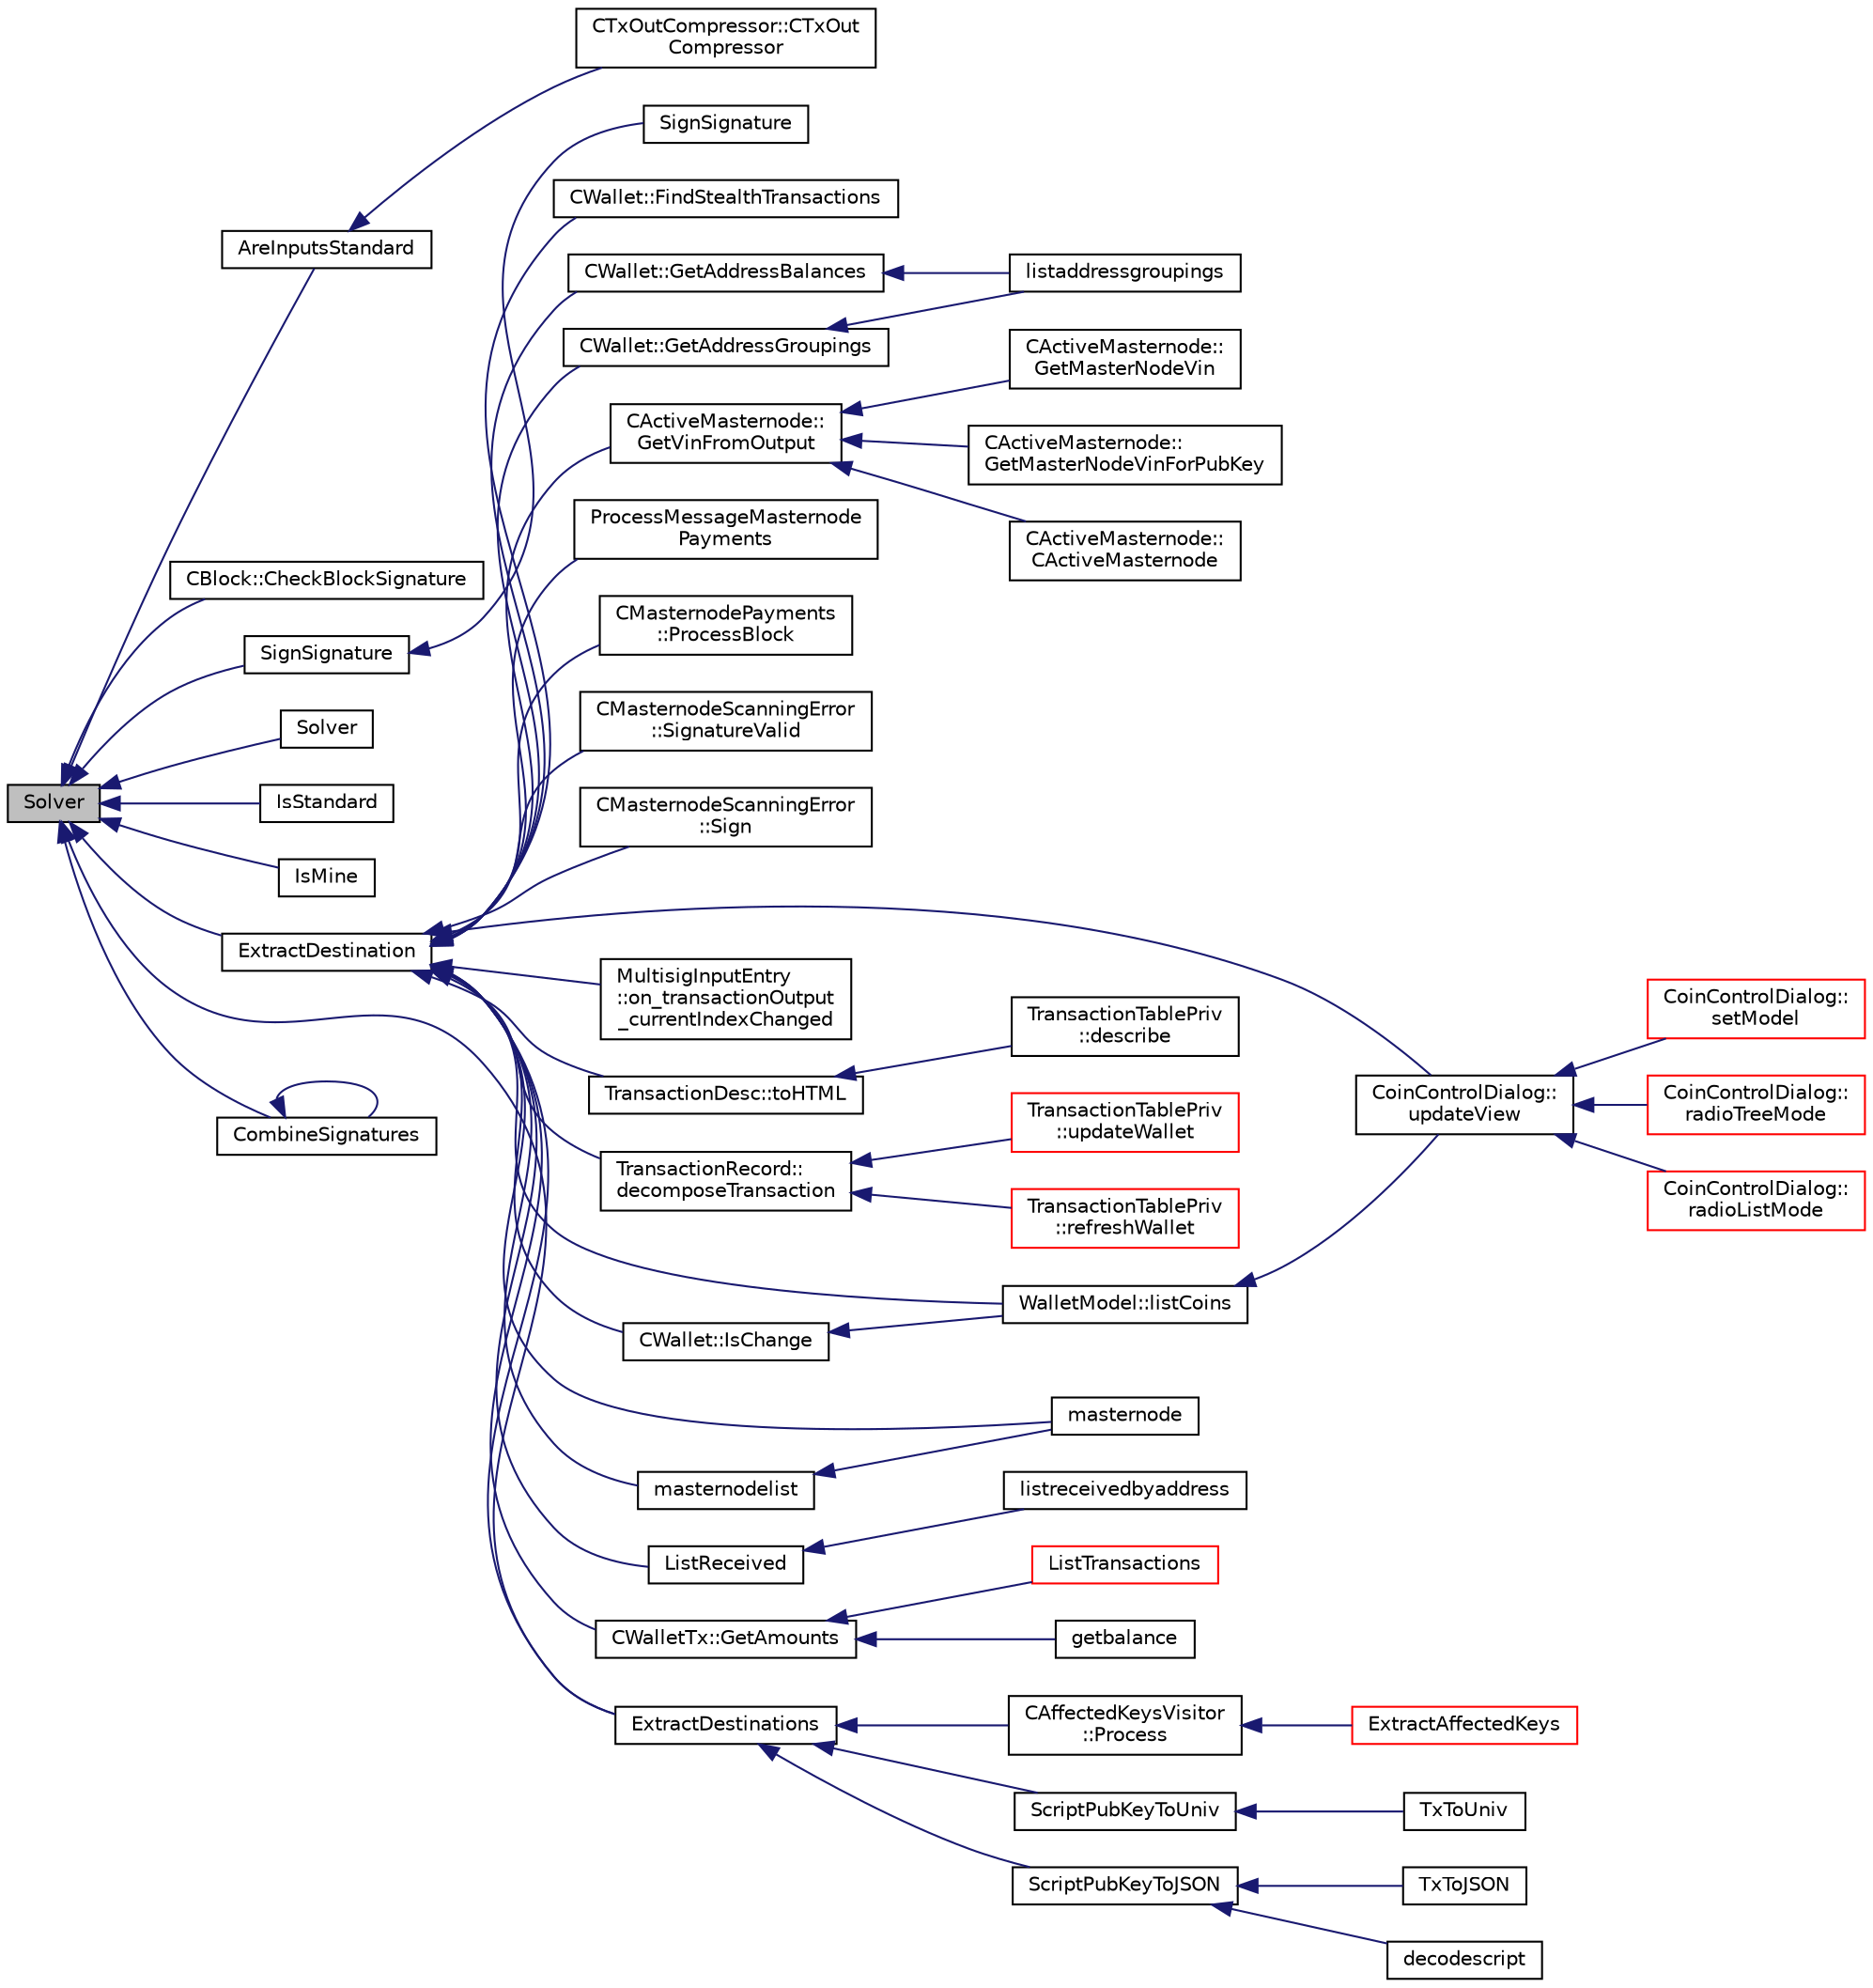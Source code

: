 digraph "Solver"
{
  edge [fontname="Helvetica",fontsize="10",labelfontname="Helvetica",labelfontsize="10"];
  node [fontname="Helvetica",fontsize="10",shape=record];
  rankdir="LR";
  Node427 [label="Solver",height=0.2,width=0.4,color="black", fillcolor="grey75", style="filled", fontcolor="black"];
  Node427 -> Node428 [dir="back",color="midnightblue",fontsize="10",style="solid",fontname="Helvetica"];
  Node428 [label="AreInputsStandard",height=0.2,width=0.4,color="black", fillcolor="white", style="filled",URL="$d4/dbf/main_8h.html#a29901e539b487e09c90ff90c7560bd9d",tooltip="Check for standard transaction types. "];
  Node428 -> Node429 [dir="back",color="midnightblue",fontsize="10",style="solid",fontname="Helvetica"];
  Node429 [label="CTxOutCompressor::CTxOut\lCompressor",height=0.2,width=0.4,color="black", fillcolor="white", style="filled",URL="$d9/d8d/class_c_tx_out_compressor.html#a38ef1033989cd003de65598620d15cea"];
  Node427 -> Node430 [dir="back",color="midnightblue",fontsize="10",style="solid",fontname="Helvetica"];
  Node430 [label="CBlock::CheckBlockSignature",height=0.2,width=0.4,color="black", fillcolor="white", style="filled",URL="$d3/d51/class_c_block.html#a2ff0deeda85c23cde1a78365d6fc6c2c"];
  Node427 -> Node431 [dir="back",color="midnightblue",fontsize="10",style="solid",fontname="Helvetica"];
  Node431 [label="SignSignature",height=0.2,width=0.4,color="black", fillcolor="white", style="filled",URL="$de/d7f/script_8h.html#aca7dc730fd42e706b2c912ba32b65a36"];
  Node431 -> Node432 [dir="back",color="midnightblue",fontsize="10",style="solid",fontname="Helvetica"];
  Node432 [label="SignSignature",height=0.2,width=0.4,color="black", fillcolor="white", style="filled",URL="$de/d7f/script_8h.html#a3aef640e90fdb0fa95a8e2cda0cf6c22"];
  Node427 -> Node433 [dir="back",color="midnightblue",fontsize="10",style="solid",fontname="Helvetica"];
  Node433 [label="Solver",height=0.2,width=0.4,color="black", fillcolor="white", style="filled",URL="$de/d7f/script_8h.html#a8e31b29d5a654a570c493f7aa9c3abd9"];
  Node427 -> Node434 [dir="back",color="midnightblue",fontsize="10",style="solid",fontname="Helvetica"];
  Node434 [label="IsStandard",height=0.2,width=0.4,color="black", fillcolor="white", style="filled",URL="$de/d7f/script_8h.html#abb2b48ecfd43dcb01e25d9d4c333a340"];
  Node427 -> Node435 [dir="back",color="midnightblue",fontsize="10",style="solid",fontname="Helvetica"];
  Node435 [label="IsMine",height=0.2,width=0.4,color="black", fillcolor="white", style="filled",URL="$de/d7f/script_8h.html#ae1531a999ac1bfa59d70cfc984f1266b"];
  Node427 -> Node436 [dir="back",color="midnightblue",fontsize="10",style="solid",fontname="Helvetica"];
  Node436 [label="ExtractDestination",height=0.2,width=0.4,color="black", fillcolor="white", style="filled",URL="$de/d7f/script_8h.html#a951f7e601746ae076afdf3169ecca2fc"];
  Node436 -> Node437 [dir="back",color="midnightblue",fontsize="10",style="solid",fontname="Helvetica"];
  Node437 [label="CActiveMasternode::\lGetVinFromOutput",height=0.2,width=0.4,color="black", fillcolor="white", style="filled",URL="$d9/d29/class_c_active_masternode.html#abc2ae1e24001f80ace4bbea2b6453944"];
  Node437 -> Node438 [dir="back",color="midnightblue",fontsize="10",style="solid",fontname="Helvetica"];
  Node438 [label="CActiveMasternode::\lGetMasterNodeVin",height=0.2,width=0.4,color="black", fillcolor="white", style="filled",URL="$d9/d29/class_c_active_masternode.html#adc93036b86ee9ef6abe5e0b783a51283"];
  Node437 -> Node439 [dir="back",color="midnightblue",fontsize="10",style="solid",fontname="Helvetica"];
  Node439 [label="CActiveMasternode::\lGetMasterNodeVinForPubKey",height=0.2,width=0.4,color="black", fillcolor="white", style="filled",URL="$d9/d29/class_c_active_masternode.html#ada17e6bbfd69a3acf166b49c10365da4"];
  Node437 -> Node440 [dir="back",color="midnightblue",fontsize="10",style="solid",fontname="Helvetica"];
  Node440 [label="CActiveMasternode::\lCActiveMasternode",height=0.2,width=0.4,color="black", fillcolor="white", style="filled",URL="$d9/d29/class_c_active_masternode.html#a7ffb946d1b2aad0054d3b3efce8c0543"];
  Node436 -> Node441 [dir="back",color="midnightblue",fontsize="10",style="solid",fontname="Helvetica"];
  Node441 [label="ProcessMessageMasternode\lPayments",height=0.2,width=0.4,color="black", fillcolor="white", style="filled",URL="$dc/d20/masternode-payments_8h.html#a8c28fb440d8031543d1de309e34c40f2"];
  Node436 -> Node442 [dir="back",color="midnightblue",fontsize="10",style="solid",fontname="Helvetica"];
  Node442 [label="CMasternodePayments\l::ProcessBlock",height=0.2,width=0.4,color="black", fillcolor="white", style="filled",URL="$dc/d9a/class_c_masternode_payments.html#aa23dfbc148f10f601e9771bfcffea441"];
  Node436 -> Node443 [dir="back",color="midnightblue",fontsize="10",style="solid",fontname="Helvetica"];
  Node443 [label="CMasternodeScanningError\l::SignatureValid",height=0.2,width=0.4,color="black", fillcolor="white", style="filled",URL="$d0/de7/class_c_masternode_scanning_error.html#ae90fca573f70f7faa4c9f3a5db145f36"];
  Node436 -> Node444 [dir="back",color="midnightblue",fontsize="10",style="solid",fontname="Helvetica"];
  Node444 [label="CMasternodeScanningError\l::Sign",height=0.2,width=0.4,color="black", fillcolor="white", style="filled",URL="$d0/de7/class_c_masternode_scanning_error.html#afdc8ec9b08767cdf3c6a6cc819af7d09"];
  Node436 -> Node445 [dir="back",color="midnightblue",fontsize="10",style="solid",fontname="Helvetica"];
  Node445 [label="CoinControlDialog::\lupdateView",height=0.2,width=0.4,color="black", fillcolor="white", style="filled",URL="$dd/dfb/class_coin_control_dialog.html#aadea33050e5c1efd5eae8d2fcfa721f9"];
  Node445 -> Node446 [dir="back",color="midnightblue",fontsize="10",style="solid",fontname="Helvetica"];
  Node446 [label="CoinControlDialog::\lsetModel",height=0.2,width=0.4,color="red", fillcolor="white", style="filled",URL="$dd/dfb/class_coin_control_dialog.html#a4c34a48574814089c54f763a22f5317a"];
  Node445 -> Node449 [dir="back",color="midnightblue",fontsize="10",style="solid",fontname="Helvetica"];
  Node449 [label="CoinControlDialog::\lradioTreeMode",height=0.2,width=0.4,color="red", fillcolor="white", style="filled",URL="$dd/dfb/class_coin_control_dialog.html#a1990d478f3ffba666c358a4f1bd395ec"];
  Node445 -> Node451 [dir="back",color="midnightblue",fontsize="10",style="solid",fontname="Helvetica"];
  Node451 [label="CoinControlDialog::\lradioListMode",height=0.2,width=0.4,color="red", fillcolor="white", style="filled",URL="$dd/dfb/class_coin_control_dialog.html#a775c6d290cb63667a434b09072094533"];
  Node436 -> Node452 [dir="back",color="midnightblue",fontsize="10",style="solid",fontname="Helvetica"];
  Node452 [label="MultisigInputEntry\l::on_transactionOutput\l_currentIndexChanged",height=0.2,width=0.4,color="black", fillcolor="white", style="filled",URL="$d9/d3d/class_multisig_input_entry.html#a122ee9305bd98ccb311698169be45941"];
  Node436 -> Node453 [dir="back",color="midnightblue",fontsize="10",style="solid",fontname="Helvetica"];
  Node453 [label="TransactionDesc::toHTML",height=0.2,width=0.4,color="black", fillcolor="white", style="filled",URL="$d4/da9/class_transaction_desc.html#ab7c9dbb2048aae121dd9d75df86e64f4"];
  Node453 -> Node454 [dir="back",color="midnightblue",fontsize="10",style="solid",fontname="Helvetica"];
  Node454 [label="TransactionTablePriv\l::describe",height=0.2,width=0.4,color="black", fillcolor="white", style="filled",URL="$d2/ddb/class_transaction_table_priv.html#ab08d44e16bf6dd95b5b83959b3013780"];
  Node436 -> Node455 [dir="back",color="midnightblue",fontsize="10",style="solid",fontname="Helvetica"];
  Node455 [label="TransactionRecord::\ldecomposeTransaction",height=0.2,width=0.4,color="black", fillcolor="white", style="filled",URL="$d1/da7/class_transaction_record.html#a9f5db4465fa5fdcc3f9af525096bcdb9"];
  Node455 -> Node456 [dir="back",color="midnightblue",fontsize="10",style="solid",fontname="Helvetica"];
  Node456 [label="TransactionTablePriv\l::refreshWallet",height=0.2,width=0.4,color="red", fillcolor="white", style="filled",URL="$d2/ddb/class_transaction_table_priv.html#a1f81da5d7cfb2aac03a5e18e6bc91792"];
  Node455 -> Node458 [dir="back",color="midnightblue",fontsize="10",style="solid",fontname="Helvetica"];
  Node458 [label="TransactionTablePriv\l::updateWallet",height=0.2,width=0.4,color="red", fillcolor="white", style="filled",URL="$d2/ddb/class_transaction_table_priv.html#a5a8454ce91251c4d9eb927bf2850745c"];
  Node436 -> Node460 [dir="back",color="midnightblue",fontsize="10",style="solid",fontname="Helvetica"];
  Node460 [label="WalletModel::listCoins",height=0.2,width=0.4,color="black", fillcolor="white", style="filled",URL="$d4/d27/class_wallet_model.html#ae5ce26bba42701b45de766ef11cc9a47"];
  Node460 -> Node445 [dir="back",color="midnightblue",fontsize="10",style="solid",fontname="Helvetica"];
  Node436 -> Node461 [dir="back",color="midnightblue",fontsize="10",style="solid",fontname="Helvetica"];
  Node461 [label="masternode",height=0.2,width=0.4,color="black", fillcolor="white", style="filled",URL="$d5/d6b/rpcstashedsend_8cpp.html#a30609e443aeb47c29ed0878d16b1b5e1"];
  Node436 -> Node462 [dir="back",color="midnightblue",fontsize="10",style="solid",fontname="Helvetica"];
  Node462 [label="masternodelist",height=0.2,width=0.4,color="black", fillcolor="white", style="filled",URL="$d5/d6b/rpcstashedsend_8cpp.html#a3a7ed7e37f21eb2912afc6e776f7236c"];
  Node462 -> Node461 [dir="back",color="midnightblue",fontsize="10",style="solid",fontname="Helvetica"];
  Node436 -> Node463 [dir="back",color="midnightblue",fontsize="10",style="solid",fontname="Helvetica"];
  Node463 [label="ListReceived",height=0.2,width=0.4,color="black", fillcolor="white", style="filled",URL="$df/d1d/rpcwallet_8cpp.html#a0cc958f67a8d6d0002cb4fee19eddb5c"];
  Node463 -> Node464 [dir="back",color="midnightblue",fontsize="10",style="solid",fontname="Helvetica"];
  Node464 [label="listreceivedbyaddress",height=0.2,width=0.4,color="black", fillcolor="white", style="filled",URL="$df/d1d/rpcwallet_8cpp.html#a34b36ceb4a7e36e0dab24cf675c49da5"];
  Node436 -> Node465 [dir="back",color="midnightblue",fontsize="10",style="solid",fontname="Helvetica"];
  Node465 [label="ExtractDestinations",height=0.2,width=0.4,color="black", fillcolor="white", style="filled",URL="$de/d7f/script_8h.html#a49e36ddce090cc66aba405c0755c8be7"];
  Node465 -> Node466 [dir="back",color="midnightblue",fontsize="10",style="solid",fontname="Helvetica"];
  Node466 [label="ScriptPubKeyToUniv",height=0.2,width=0.4,color="black", fillcolor="white", style="filled",URL="$d5/d2e/core__write_8cpp.html#a4a51bf7268adbdcd58e7af445ea4db61"];
  Node466 -> Node467 [dir="back",color="midnightblue",fontsize="10",style="solid",fontname="Helvetica"];
  Node467 [label="TxToUniv",height=0.2,width=0.4,color="black", fillcolor="white", style="filled",URL="$d5/d2e/core__write_8cpp.html#aeb901ca565e3df0e3bc0c9863ad8f53a"];
  Node465 -> Node468 [dir="back",color="midnightblue",fontsize="10",style="solid",fontname="Helvetica"];
  Node468 [label="ScriptPubKeyToJSON",height=0.2,width=0.4,color="black", fillcolor="white", style="filled",URL="$dc/da8/rpcrawtransaction_8cpp.html#acb6efc0d76394e3858fe7451148069c2"];
  Node468 -> Node469 [dir="back",color="midnightblue",fontsize="10",style="solid",fontname="Helvetica"];
  Node469 [label="TxToJSON",height=0.2,width=0.4,color="black", fillcolor="white", style="filled",URL="$dc/da8/rpcrawtransaction_8cpp.html#a366b04dae2aae86eee356cc85d759268"];
  Node468 -> Node470 [dir="back",color="midnightblue",fontsize="10",style="solid",fontname="Helvetica"];
  Node470 [label="decodescript",height=0.2,width=0.4,color="black", fillcolor="white", style="filled",URL="$dc/da8/rpcrawtransaction_8cpp.html#a342172992e2fa92490e8d83c2e95e87e"];
  Node465 -> Node471 [dir="back",color="midnightblue",fontsize="10",style="solid",fontname="Helvetica"];
  Node471 [label="CAffectedKeysVisitor\l::Process",height=0.2,width=0.4,color="black", fillcolor="white", style="filled",URL="$d5/d8a/class_c_affected_keys_visitor.html#a749859ce2a826e2d60c8fe31685efae3"];
  Node471 -> Node472 [dir="back",color="midnightblue",fontsize="10",style="solid",fontname="Helvetica"];
  Node472 [label="ExtractAffectedKeys",height=0.2,width=0.4,color="red", fillcolor="white", style="filled",URL="$de/d7f/script_8h.html#a6fdfbffeb1b228641e57ed316c0208cf"];
  Node436 -> Node475 [dir="back",color="midnightblue",fontsize="10",style="solid",fontname="Helvetica"];
  Node475 [label="CWallet::IsChange",height=0.2,width=0.4,color="black", fillcolor="white", style="filled",URL="$d2/de5/class_c_wallet.html#aba1c6108b7d2d3800dd487bab4c4c82e"];
  Node475 -> Node460 [dir="back",color="midnightblue",fontsize="10",style="solid",fontname="Helvetica"];
  Node436 -> Node476 [dir="back",color="midnightblue",fontsize="10",style="solid",fontname="Helvetica"];
  Node476 [label="CWalletTx::GetAmounts",height=0.2,width=0.4,color="black", fillcolor="white", style="filled",URL="$d6/d53/class_c_wallet_tx.html#a712d43025de0e667a5e06d3969dbea1f"];
  Node476 -> Node477 [dir="back",color="midnightblue",fontsize="10",style="solid",fontname="Helvetica"];
  Node477 [label="getbalance",height=0.2,width=0.4,color="black", fillcolor="white", style="filled",URL="$df/d1d/rpcwallet_8cpp.html#a1fdcef480c78c033eb587bd442ec305f"];
  Node476 -> Node478 [dir="back",color="midnightblue",fontsize="10",style="solid",fontname="Helvetica"];
  Node478 [label="ListTransactions",height=0.2,width=0.4,color="red", fillcolor="white", style="filled",URL="$df/d1d/rpcwallet_8cpp.html#a460d931e7f098979bea783409c971d53"];
  Node436 -> Node482 [dir="back",color="midnightblue",fontsize="10",style="solid",fontname="Helvetica"];
  Node482 [label="CWallet::FindStealthTransactions",height=0.2,width=0.4,color="black", fillcolor="white", style="filled",URL="$d2/de5/class_c_wallet.html#a5d0e2025dc7a87a0406be272b80509ee"];
  Node436 -> Node483 [dir="back",color="midnightblue",fontsize="10",style="solid",fontname="Helvetica"];
  Node483 [label="CWallet::GetAddressBalances",height=0.2,width=0.4,color="black", fillcolor="white", style="filled",URL="$d2/de5/class_c_wallet.html#aadffdf5d0e2f2413cdcc2a39fc2e310d"];
  Node483 -> Node484 [dir="back",color="midnightblue",fontsize="10",style="solid",fontname="Helvetica"];
  Node484 [label="listaddressgroupings",height=0.2,width=0.4,color="black", fillcolor="white", style="filled",URL="$df/d1d/rpcwallet_8cpp.html#a6be618acd7a7b1fb454dacbf24294317"];
  Node436 -> Node485 [dir="back",color="midnightblue",fontsize="10",style="solid",fontname="Helvetica"];
  Node485 [label="CWallet::GetAddressGroupings",height=0.2,width=0.4,color="black", fillcolor="white", style="filled",URL="$d2/de5/class_c_wallet.html#a8eacbac6ad3697d90b98dfe02632f8ef"];
  Node485 -> Node484 [dir="back",color="midnightblue",fontsize="10",style="solid",fontname="Helvetica"];
  Node427 -> Node465 [dir="back",color="midnightblue",fontsize="10",style="solid",fontname="Helvetica"];
  Node427 -> Node486 [dir="back",color="midnightblue",fontsize="10",style="solid",fontname="Helvetica"];
  Node486 [label="CombineSignatures",height=0.2,width=0.4,color="black", fillcolor="white", style="filled",URL="$de/d7f/script_8h.html#af2e061fe8f5ec7708f28db4628ff5c10"];
  Node486 -> Node486 [dir="back",color="midnightblue",fontsize="10",style="solid",fontname="Helvetica"];
}
